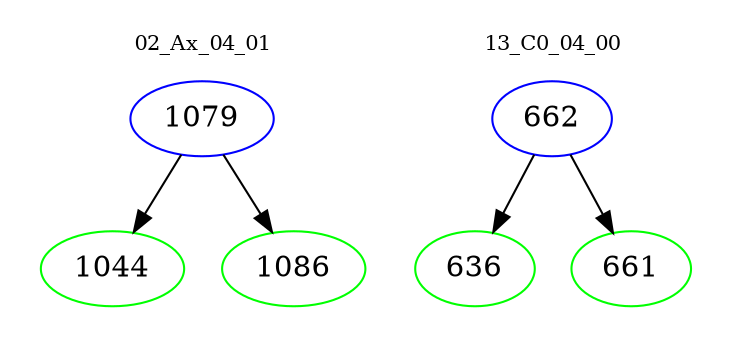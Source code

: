 digraph{
subgraph cluster_0 {
color = white
label = "02_Ax_04_01";
fontsize=10;
T0_1079 [label="1079", color="blue"]
T0_1079 -> T0_1044 [color="black"]
T0_1044 [label="1044", color="green"]
T0_1079 -> T0_1086 [color="black"]
T0_1086 [label="1086", color="green"]
}
subgraph cluster_1 {
color = white
label = "13_C0_04_00";
fontsize=10;
T1_662 [label="662", color="blue"]
T1_662 -> T1_636 [color="black"]
T1_636 [label="636", color="green"]
T1_662 -> T1_661 [color="black"]
T1_661 [label="661", color="green"]
}
}

